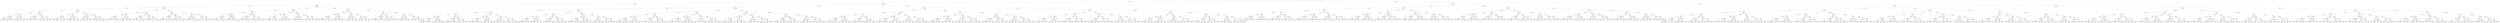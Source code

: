 digraph ExecutionTree {
	node [color=black fontname=Courier height=.5 shape=record]
	0 -> 2 [label=cond_true_1 color=blue]
	0 -> 3 [label=cond_false_1 color=red]
	2 -> 770 [label=cond_true_290 color=blue]
	2 -> 771 [label=cond_false_290 color=red]
	3 -> 4 [label=cond_true_341 color=blue]
	3 -> 5 [label=cond_false_341 color=red]
	10 -> 28 [label=cond_true_2 color=blue]
	10 -> 29 [label=cond_false_2 color=red]
	28 -> 202 [label=cond_true_335 color=blue]
	28 -> 203 [label=cond_false_335 color=red]
	29 -> 72 [label=cond_true_338 color=blue]
	29 -> 73 [label=cond_false_338 color=red]
	100 -> 148 [label=cond_true_3 color=blue]
	100 -> 149 [label=cond_false_3 color=red]
	148 -> 392 [label=cond_true_223 color=blue]
	148 -> 393 [label=cond_false_223 color=red]
	149 -> 200 [label=cond_true_234 color=blue]
	149 -> 201 [label=cond_false_234 color=red]
	1004 -> 1148 [label=cond_true_4 color=blue]
	1004 -> 1149 [label=cond_false_4 color=red]
	1005 -> 1136 [label=cond_true_5 color=blue]
	1005 -> 1137 [label=cond_false_5 color=red]
	1006 -> 1122 [label=cond_true_6 color=blue]
	1006 -> 1123 [label=cond_false_6 color=red]
	1122 -> 1216 [label=cond_true_41 color=blue]
	1122 -> 1217 [label=cond_false_41 color=red]
	1123 -> 1184 [label=cond_true_42 color=blue]
	1123 -> 1185 [label=cond_false_42 color=red]
	1007 -> 1128 [label=cond_true_7 color=blue]
	1007 -> 1129 [label=cond_false_7 color=red]
	1128 -> 1202 [label=cond_true_47 color=blue]
	1128 -> 1203 [label=cond_false_47 color=red]
	1129 -> 1194 [label=cond_true_48 color=blue]
	1129 -> 1195 [label=cond_false_48 color=red]
	101 -> 142 [label=cond_true_8 color=blue]
	101 -> 143 [label=cond_false_8 color=red]
	142 -> 214 [label=cond_true_189 color=blue]
	142 -> 215 [label=cond_false_189 color=red]
	143 -> 192 [label=cond_true_200 color=blue]
	143 -> 193 [label=cond_false_200 color=red]
	1016 -> 1198 [label=cond_true_9 color=blue]
	1016 -> 1199 [label=cond_false_9 color=red]
	1198 -> 1248 [label=cond_true_66 color=blue]
	1198 -> 1249 [label=cond_false_66 color=red]
	1199 -> 1230 [label=cond_true_67 color=blue]
	1199 -> 1231 [label=cond_false_67 color=red]
	1017 -> 1150 [label=cond_true_10 color=blue]
	1017 -> 1151 [label=cond_false_10 color=red]
	1150 -> 1190 [label=cond_true_52 color=blue]
	1150 -> 1191 [label=cond_false_52 color=red]
	1151 -> 1192 [label=cond_true_53 color=blue]
	1151 -> 1193 [label=cond_false_53 color=red]
	102 -> 182 [label=cond_true_11 color=blue]
	102 -> 183 [label=cond_false_11 color=red]
	182 -> 416 [label=cond_true_279 color=blue]
	182 -> 417 [label=cond_false_279 color=red]
	183 -> 364 [label=cond_true_280 color=blue]
	183 -> 365 [label=cond_false_280 color=red]
	1020 -> 1174 [label=cond_true_12 color=blue]
	1020 -> 1175 [label=cond_false_12 color=red]
	1174 -> 1256 [label=cond_true_58 color=blue]
	1174 -> 1257 [label=cond_false_58 color=red]
	1175 -> 1226 [label=cond_true_59 color=blue]
	1175 -> 1227 [label=cond_false_59 color=red]
	1021 -> 1104 [label=cond_true_13 color=blue]
	1021 -> 1105 [label=cond_false_13 color=red]
	1104 -> 1176 [label=cond_true_33 color=blue]
	1104 -> 1177 [label=cond_false_33 color=red]
	1105 -> 1180 [label=cond_true_34 color=blue]
	1105 -> 1181 [label=cond_false_34 color=red]
	103 -> 166 [label=cond_true_14 color=blue]
	103 -> 167 [label=cond_false_14 color=red]
	166 -> 330 [label=cond_true_263 color=blue]
	166 -> 331 [label=cond_false_263 color=red]
	167 -> 282 [label=cond_true_264 color=blue]
	167 -> 283 [label=cond_false_264 color=red]
	1032 -> 1208 [label=cond_true_15 color=blue]
	1032 -> 1209 [label=cond_false_15 color=red]
	1033 -> 1152 [label=cond_true_16 color=blue]
	1033 -> 1153 [label=cond_false_16 color=red]
	104 -> 196 [label=cond_true_17 color=blue]
	104 -> 197 [label=cond_false_17 color=red]
	1042 -> 1126 [label=cond_true_18 color=blue]
	1042 -> 1127 [label=cond_false_18 color=red]
	1126 -> 1210 [label=cond_true_45 color=blue]
	1126 -> 1211 [label=cond_false_45 color=red]
	1127 -> 1204 [label=cond_true_46 color=blue]
	1127 -> 1205 [label=cond_false_46 color=red]
	1043 -> 1124 [label=cond_true_19 color=blue]
	1043 -> 1125 [label=cond_false_19 color=red]
	1124 -> 1196 [label=cond_true_43 color=blue]
	1124 -> 1197 [label=cond_false_43 color=red]
	1125 -> 1200 [label=cond_true_44 color=blue]
	1125 -> 1201 [label=cond_false_44 color=red]
	105 -> 216 [label=cond_true_20 color=blue]
	105 -> 217 [label=cond_false_20 color=red]
	1054 -> 1178 [label=cond_true_21 color=blue]
	1054 -> 1179 [label=cond_false_21 color=red]
	1055 -> 1156 [label=cond_true_22 color=blue]
	1055 -> 1157 [label=cond_false_22 color=red]
	106 -> 316 [label=cond_true_23 color=blue]
	106 -> 317 [label=cond_false_23 color=red]
	107 -> 218 [label=cond_true_24 color=blue]
	107 -> 219 [label=cond_false_24 color=red]
	108 -> 290 [label=cond_true_25 color=blue]
	108 -> 291 [label=cond_false_25 color=red]
	109 -> 220 [label=cond_true_26 color=blue]
	109 -> 221 [label=cond_false_26 color=red]
	1098 -> 1182 [label=cond_true_27 color=blue]
	1098 -> 1183 [label=cond_false_27 color=red]
	1099 -> 1168 [label=cond_true_28 color=blue]
	1099 -> 1169 [label=cond_false_28 color=red]
	11 -> 18 [label=cond_true_29 color=blue]
	11 -> 19 [label=cond_false_29 color=red]
	18 -> 26 [label=cond_true_276 color=blue]
	18 -> 27 [label=cond_false_276 color=red]
	19 -> 34 [label=cond_true_285 color=blue]
	19 -> 35 [label=cond_false_285 color=red]
	110 -> 276 [label=cond_true_30 color=blue]
	110 -> 277 [label=cond_false_30 color=red]
	1102 -> 1188 [label=cond_true_31 color=blue]
	1102 -> 1189 [label=cond_false_31 color=red]
	1103 -> 1186 [label=cond_true_32 color=blue]
	1103 -> 1187 [label=cond_false_32 color=red]
	111 -> 288 [label=cond_true_35 color=blue]
	111 -> 289 [label=cond_false_35 color=red]
	1112 -> 1212 [label=cond_true_36 color=blue]
	1112 -> 1213 [label=cond_false_36 color=red]
	1212 -> 1270 [label=cond_true_71 color=blue]
	1212 -> 1271 [label=cond_false_71 color=red]
	1213 -> 1234 [label=cond_true_72 color=blue]
	1213 -> 1235 [label=cond_false_72 color=red]
	1113 -> 1166 [label=cond_true_37 color=blue]
	1113 -> 1167 [label=cond_false_37 color=red]
	1166 -> 1222 [label=cond_true_55 color=blue]
	1166 -> 1223 [label=cond_false_55 color=red]
	1167 -> 1218 [label=cond_true_56 color=blue]
	1167 -> 1219 [label=cond_false_56 color=red]
	112 -> 336 [label=cond_true_38 color=blue]
	112 -> 337 [label=cond_false_38 color=red]
	1120 -> 1240 [label=cond_true_39 color=blue]
	1120 -> 1241 [label=cond_false_39 color=red]
	1121 -> 1206 [label=cond_true_40 color=blue]
	1121 -> 1207 [label=cond_false_40 color=red]
	113 -> 222 [label=cond_true_49 color=blue]
	113 -> 223 [label=cond_false_49 color=red]
	114 -> 180 [label=cond_true_50 color=blue]
	114 -> 181 [label=cond_false_50 color=red]
	180 -> 462 [label=cond_true_277 color=blue]
	180 -> 463 [label=cond_false_277 color=red]
	181 -> 346 [label=cond_true_278 color=blue]
	181 -> 347 [label=cond_false_278 color=red]
	115 -> 172 [label=cond_true_51 color=blue]
	115 -> 173 [label=cond_false_51 color=red]
	172 -> 314 [label=cond_true_270 color=blue]
	172 -> 315 [label=cond_false_270 color=red]
	173 -> 302 [label=cond_true_271 color=blue]
	173 -> 303 [label=cond_false_271 color=red]
	1190 -> 1228 [label=cond_true_62 color=blue]
	1190 -> 1229 [label=cond_false_62 color=red]
	1191 -> 1220 [label=cond_true_63 color=blue]
	1191 -> 1221 [label=cond_false_63 color=red]
	1192 -> 1214 [label=cond_true_64 color=blue]
	1192 -> 1215 [label=cond_false_64 color=red]
	1193 -> 1224 [label=cond_true_65 color=blue]
	1193 -> 1225 [label=cond_false_65 color=red]
	116 -> 296 [label=cond_true_54 color=blue]
	116 -> 297 [label=cond_false_54 color=red]
	117 -> 254 [label=cond_true_57 color=blue]
	117 -> 255 [label=cond_false_57 color=red]
	118 -> 300 [label=cond_true_60 color=blue]
	118 -> 301 [label=cond_false_60 color=red]
	119 -> 210 [label=cond_true_61 color=blue]
	119 -> 211 [label=cond_false_61 color=red]
	1228 -> 1258 [label=cond_true_80 color=blue]
	1228 -> 1259 [label=cond_false_80 color=red]
	1229 -> 1246 [label=cond_true_81 color=blue]
	1229 -> 1247 [label=cond_false_81 color=red]
	1220 -> 1254 [label=cond_true_76 color=blue]
	1220 -> 1255 [label=cond_false_76 color=red]
	1221 -> 1252 [label=cond_true_77 color=blue]
	1221 -> 1253 [label=cond_false_77 color=red]
	1214 -> 1250 [label=cond_true_73 color=blue]
	1214 -> 1251 [label=cond_false_73 color=red]
	1215 -> 1232 [label=cond_true_74 color=blue]
	1215 -> 1233 [label=cond_false_74 color=red]
	1224 -> 1242 [label=cond_true_78 color=blue]
	1224 -> 1243 [label=cond_false_78 color=red]
	1225 -> 1238 [label=cond_true_79 color=blue]
	1225 -> 1239 [label=cond_false_79 color=red]
	1248 -> 1276 [label=cond_true_90 color=blue]
	1248 -> 1277 [label=cond_false_90 color=red]
	1249 -> 1260 [label=cond_true_91 color=blue]
	1249 -> 1261 [label=cond_false_91 color=red]
	1230 -> 1244 [label=cond_true_83 color=blue]
	1230 -> 1245 [label=cond_false_83 color=red]
	1231 -> 1236 [label=cond_true_84 color=blue]
	1231 -> 1237 [label=cond_false_84 color=red]
	12 -> 20 [label=cond_true_68 color=blue]
	12 -> 21 [label=cond_false_68 color=red]
	20 -> 30 [label=cond_true_291 color=blue]
	20 -> 31 [label=cond_false_291 color=red]
	21 -> 44 [label=cond_true_300 color=blue]
	21 -> 45 [label=cond_false_300 color=red]
	120 -> 232 [label=cond_true_69 color=blue]
	120 -> 233 [label=cond_false_69 color=red]
	121 -> 204 [label=cond_true_70 color=blue]
	121 -> 205 [label=cond_false_70 color=red]
	122 -> 262 [label=cond_true_75 color=blue]
	122 -> 263 [label=cond_false_75 color=red]
	262 -> 350 [label=cond_true_324 color=blue]
	262 -> 351 [label=cond_false_324 color=red]
	263 -> 386 [label=cond_true_325 color=blue]
	263 -> 387 [label=cond_false_325 color=red]
	123 -> 186 [label=cond_true_82 color=blue]
	123 -> 187 [label=cond_false_82 color=red]
	186 -> 354 [label=cond_true_283 color=blue]
	186 -> 355 [label=cond_false_283 color=red]
	187 -> 286 [label=cond_true_284 color=blue]
	187 -> 287 [label=cond_false_284 color=red]
	1244 -> 1268 [label=cond_true_88 color=blue]
	1244 -> 1269 [label=cond_false_88 color=red]
	1245 -> 1264 [label=cond_true_89 color=blue]
	1245 -> 1265 [label=cond_false_89 color=red]
	1236 -> 1266 [label=cond_true_85 color=blue]
	1236 -> 1267 [label=cond_false_85 color=red]
	1237 -> 1262 [label=cond_true_86 color=blue]
	1237 -> 1263 [label=cond_false_86 color=red]
	124 -> 230 [label=cond_true_87 color=blue]
	124 -> 231 [label=cond_false_87 color=red]
	1276 -> 1280 [label=cond_true_97 color=blue]
	1276 -> 1281 [label=cond_false_97 color=red]
	1277 -> 1278 [label=cond_true_98 color=blue]
	1277 -> 1279 [label=cond_false_98 color=red]
	1260 -> 1274 [label=cond_true_94 color=blue]
	1260 -> 1275 [label=cond_false_94 color=red]
	1261 -> 1272 [label=cond_true_95 color=blue]
	1261 -> 1273 [label=cond_false_95 color=red]
	125 -> 332 [label=cond_true_92 color=blue]
	125 -> 333 [label=cond_false_92 color=red]
	126 -> 338 [label=cond_true_93 color=blue]
	126 -> 339 [label=cond_false_93 color=red]
	127 -> 240 [label=cond_true_96 color=blue]
	127 -> 241 [label=cond_false_96 color=red]
	128 -> 260 [label=cond_true_99 color=blue]
	128 -> 261 [label=cond_false_99 color=red]
	1282 -> 1410 [label=cond_true_100 color=blue]
	1282 -> 1411 [label=cond_false_100 color=red]
	1410 -> 1474 [label=cond_true_179 color=blue]
	1410 -> 1475 [label=cond_false_179 color=red]
	1411 -> 1412 [label=cond_true_180 color=blue]
	1411 -> 1413 [label=cond_false_180 color=red]
	1283 -> 1284 [label=cond_true_101 color=blue]
	1283 -> 1285 [label=cond_false_101 color=red]
	1284 -> 1288 [label=cond_true_102 color=blue]
	1284 -> 1289 [label=cond_false_102 color=red]
	1285 -> 1286 [label=cond_true_103 color=blue]
	1285 -> 1287 [label=cond_false_103 color=red]
	1288 -> 1304 [label=cond_true_106 color=blue]
	1288 -> 1305 [label=cond_false_106 color=red]
	1289 -> 1298 [label=cond_true_107 color=blue]
	1289 -> 1299 [label=cond_false_107 color=red]
	1286 -> 1292 [label=cond_true_104 color=blue]
	1286 -> 1293 [label=cond_false_104 color=red]
	1287 -> 1290 [label=cond_true_105 color=blue]
	1287 -> 1291 [label=cond_false_105 color=red]
	1292 -> 1310 [label=cond_true_111 color=blue]
	1292 -> 1311 [label=cond_false_111 color=red]
	1293 -> 1300 [label=cond_true_112 color=blue]
	1293 -> 1301 [label=cond_false_112 color=red]
	1290 -> 1296 [label=cond_true_109 color=blue]
	1290 -> 1297 [label=cond_false_109 color=red]
	1291 -> 1294 [label=cond_true_110 color=blue]
	1291 -> 1295 [label=cond_false_110 color=red]
	1304 -> 1368 [label=cond_true_125 color=blue]
	1304 -> 1369 [label=cond_false_125 color=red]
	1305 -> 1326 [label=cond_true_126 color=blue]
	1305 -> 1327 [label=cond_false_126 color=red]
	1298 -> 1328 [label=cond_true_117 color=blue]
	1298 -> 1329 [label=cond_false_117 color=red]
	1299 -> 1314 [label=cond_true_118 color=blue]
	1299 -> 1315 [label=cond_false_118 color=red]
	129 -> 246 [label=cond_true_108 color=blue]
	129 -> 247 [label=cond_false_108 color=red]
	1296 -> 1312 [label=cond_true_115 color=blue]
	1296 -> 1313 [label=cond_false_115 color=red]
	1297 -> 1306 [label=cond_true_116 color=blue]
	1297 -> 1307 [label=cond_false_116 color=red]
	1294 -> 1308 [label=cond_true_113 color=blue]
	1294 -> 1309 [label=cond_false_113 color=red]
	1295 -> 1302 [label=cond_true_114 color=blue]
	1295 -> 1303 [label=cond_false_114 color=red]
	1310 -> 1348 [label=cond_true_132 color=blue]
	1310 -> 1349 [label=cond_false_132 color=red]
	1311 -> 1344 [label=cond_true_133 color=blue]
	1311 -> 1345 [label=cond_false_133 color=red]
	1300 -> 1330 [label=cond_true_121 color=blue]
	1300 -> 1331 [label=cond_false_121 color=red]
	1301 -> 1316 [label=cond_true_122 color=blue]
	1301 -> 1317 [label=cond_false_122 color=red]
	1308 -> 1338 [label=cond_true_129 color=blue]
	1308 -> 1339 [label=cond_false_129 color=red]
	1309 -> 1324 [label=cond_true_130 color=blue]
	1309 -> 1325 [label=cond_false_130 color=red]
	1302 -> 1320 [label=cond_true_123 color=blue]
	1302 -> 1321 [label=cond_false_123 color=red]
	1303 -> 1318 [label=cond_true_124 color=blue]
	1303 -> 1319 [label=cond_false_124 color=red]
	1312 -> 1342 [label=cond_true_134 color=blue]
	1312 -> 1343 [label=cond_false_134 color=red]
	1313 -> 1340 [label=cond_true_135 color=blue]
	1313 -> 1341 [label=cond_false_135 color=red]
	1306 -> 1332 [label=cond_true_127 color=blue]
	1306 -> 1333 [label=cond_false_127 color=red]
	1307 -> 1322 [label=cond_true_128 color=blue]
	1307 -> 1323 [label=cond_false_128 color=red]
	1328 -> 1352 [label=cond_true_143 color=blue]
	1328 -> 1353 [label=cond_false_143 color=red]
	1329 -> 1366 [label=cond_true_144 color=blue]
	1329 -> 1367 [label=cond_false_144 color=red]
	1314 -> 1358 [label=cond_true_136 color=blue]
	1314 -> 1359 [label=cond_false_136 color=red]
	1315 -> 1354 [label=cond_true_137 color=blue]
	1315 -> 1355 [label=cond_false_137 color=red]
	13 -> 22 [label=cond_true_119 color=blue]
	13 -> 23 [label=cond_false_119 color=red]
	22 -> 40 [label=cond_true_305 color=blue]
	22 -> 41 [label=cond_false_305 color=red]
	23 -> 36 [label=cond_true_306 color=blue]
	23 -> 37 [label=cond_false_306 color=red]
	130 -> 244 [label=cond_true_120 color=blue]
	130 -> 245 [label=cond_false_120 color=red]
	1330 -> 1362 [label=cond_true_146 color=blue]
	1330 -> 1363 [label=cond_false_146 color=red]
	1331 -> 1350 [label=cond_true_147 color=blue]
	1331 -> 1351 [label=cond_false_147 color=red]
	1316 -> 1336 [label=cond_true_138 color=blue]
	1316 -> 1337 [label=cond_false_138 color=red]
	1317 -> 1334 [label=cond_true_139 color=blue]
	1317 -> 1335 [label=cond_false_139 color=red]
	1368 -> 1400 [label=cond_true_167 color=blue]
	1368 -> 1401 [label=cond_false_167 color=red]
	1369 -> 1398 [label=cond_true_168 color=blue]
	1369 -> 1399 [label=cond_false_168 color=red]
	1326 -> 1346 [label=cond_true_141 color=blue]
	1326 -> 1347 [label=cond_false_141 color=red]
	1327 -> 1356 [label=cond_true_142 color=blue]
	1327 -> 1357 [label=cond_false_142 color=red]
	131 -> 226 [label=cond_true_131 color=blue]
	131 -> 227 [label=cond_false_131 color=red]
	1348 -> 1396 [label=cond_true_153 color=blue]
	1348 -> 1397 [label=cond_false_153 color=red]
	1349 -> 1370 [label=cond_true_154 color=blue]
	1349 -> 1371 [label=cond_false_154 color=red]
	1344 -> 1376 [label=cond_true_149 color=blue]
	1344 -> 1377 [label=cond_false_149 color=red]
	1345 -> 1378 [label=cond_true_150 color=blue]
	1345 -> 1379 [label=cond_false_150 color=red]
	1358 -> 1390 [label=cond_true_162 color=blue]
	1358 -> 1391 [label=cond_false_162 color=red]
	1359 -> 1374 [label=cond_true_163 color=blue]
	1359 -> 1375 [label=cond_false_163 color=red]
	1354 -> 1386 [label=cond_true_158 color=blue]
	1354 -> 1387 [label=cond_false_158 color=red]
	1355 -> 1372 [label=cond_true_159 color=blue]
	1355 -> 1373 [label=cond_false_159 color=red]
	132 -> 206 [label=cond_true_140 color=blue]
	132 -> 207 [label=cond_false_140 color=red]
	206 -> 424 [label=cond_true_296 color=blue]
	206 -> 425 [label=cond_false_296 color=red]
	207 -> 370 [label=cond_true_297 color=blue]
	207 -> 371 [label=cond_false_297 color=red]
	1346 -> 1360 [label=cond_true_151 color=blue]
	1346 -> 1361 [label=cond_false_151 color=red]
	1347 -> 1364 [label=cond_true_152 color=blue]
	1347 -> 1365 [label=cond_false_152 color=red]
	1356 -> 1388 [label=cond_true_160 color=blue]
	1356 -> 1389 [label=cond_false_160 color=red]
	1357 -> 1392 [label=cond_true_161 color=blue]
	1357 -> 1393 [label=cond_false_161 color=red]
	1352 -> 1384 [label=cond_true_156 color=blue]
	1352 -> 1385 [label=cond_false_156 color=red]
	1353 -> 1380 [label=cond_true_157 color=blue]
	1353 -> 1381 [label=cond_false_157 color=red]
	1366 -> 1394 [label=cond_true_165 color=blue]
	1366 -> 1395 [label=cond_false_165 color=red]
	1367 -> 1382 [label=cond_true_166 color=blue]
	1367 -> 1383 [label=cond_false_166 color=red]
	133 -> 198 [label=cond_true_145 color=blue]
	133 -> 199 [label=cond_false_145 color=red]
	198 -> 390 [label=cond_true_288 color=blue]
	198 -> 391 [label=cond_false_288 color=red]
	199 -> 408 [label=cond_true_289 color=blue]
	199 -> 409 [label=cond_false_289 color=red]
	134 -> 334 [label=cond_true_148 color=blue]
	134 -> 335 [label=cond_false_148 color=red]
	135 -> 266 [label=cond_true_155 color=blue]
	135 -> 267 [label=cond_false_155 color=red]
	136 -> 264 [label=cond_true_164 color=blue]
	136 -> 265 [label=cond_false_164 color=red]
	264 -> 448 [label=cond_true_326 color=blue]
	264 -> 449 [label=cond_false_326 color=red]
	265 -> 426 [label=cond_true_327 color=blue]
	265 -> 427 [label=cond_false_327 color=red]
	1400 -> 1408 [label=cond_true_176 color=blue]
	1400 -> 1409 [label=cond_false_176 color=red]
	1401 -> 1404 [label=cond_true_177 color=blue]
	1401 -> 1405 [label=cond_false_177 color=red]
	1398 -> 1406 [label=cond_true_172 color=blue]
	1398 -> 1407 [label=cond_false_172 color=red]
	1399 -> 1402 [label=cond_true_173 color=blue]
	1399 -> 1403 [label=cond_false_173 color=red]
	137 -> 178 [label=cond_true_169 color=blue]
	137 -> 179 [label=cond_false_169 color=red]
	178 -> 304 [label=cond_true_274 color=blue]
	178 -> 305 [label=cond_false_274 color=red]
	179 -> 356 [label=cond_true_275 color=blue]
	179 -> 357 [label=cond_false_275 color=red]
	138 -> 280 [label=cond_true_170 color=blue]
	138 -> 281 [label=cond_false_170 color=red]
	139 -> 270 [label=cond_true_171 color=blue]
	139 -> 271 [label=cond_false_171 color=red]
	14 -> 418 [label=cond_true_174 color=blue]
	14 -> 419 [label=cond_false_174 color=red]
	418 -> 674 [label=cond_true_399 color=blue]
	418 -> 675 [label=cond_false_399 color=red]
	419 -> 596 [label=cond_true_400 color=blue]
	419 -> 597 [label=cond_false_400 color=red]
	140 -> 342 [label=cond_true_175 color=blue]
	140 -> 343 [label=cond_false_175 color=red]
	141 -> 352 [label=cond_true_178 color=blue]
	141 -> 353 [label=cond_false_178 color=red]
	1474 -> 1506 [label=cond_true_217 color=blue]
	1474 -> 1507 [label=cond_false_217 color=red]
	1475 -> 1476 [label=cond_true_218 color=blue]
	1475 -> 1477 [label=cond_false_218 color=red]
	1412 -> 1416 [label=cond_true_181 color=blue]
	1412 -> 1417 [label=cond_false_181 color=red]
	1413 -> 1414 [label=cond_true_182 color=blue]
	1413 -> 1415 [label=cond_false_182 color=red]
	1416 -> 1420 [label=cond_true_185 color=blue]
	1416 -> 1421 [label=cond_false_185 color=red]
	1417 -> 1418 [label=cond_true_186 color=blue]
	1417 -> 1419 [label=cond_false_186 color=red]
	1414 -> 1422 [label=cond_true_183 color=blue]
	1414 -> 1423 [label=cond_false_183 color=red]
	1415 -> 1424 [label=cond_true_184 color=blue]
	1415 -> 1425 [label=cond_false_184 color=red]
	1422 -> 1436 [label=cond_true_192 color=blue]
	1422 -> 1437 [label=cond_false_192 color=red]
	1423 -> 1430 [label=cond_true_193 color=blue]
	1423 -> 1431 [label=cond_false_193 color=red]
	1424 -> 1442 [label=cond_true_194 color=blue]
	1424 -> 1443 [label=cond_false_194 color=red]
	1425 -> 1432 [label=cond_true_195 color=blue]
	1425 -> 1433 [label=cond_false_195 color=red]
	1420 -> 1444 [label=cond_true_190 color=blue]
	1420 -> 1445 [label=cond_false_190 color=red]
	1421 -> 1434 [label=cond_true_191 color=blue]
	1421 -> 1435 [label=cond_false_191 color=red]
	1418 -> 1428 [label=cond_true_187 color=blue]
	1418 -> 1429 [label=cond_false_187 color=red]
	1419 -> 1426 [label=cond_true_188 color=blue]
	1419 -> 1427 [label=cond_false_188 color=red]
	1428 -> 1446 [label=cond_true_198 color=blue]
	1428 -> 1447 [label=cond_false_198 color=red]
	1429 -> 1450 [label=cond_true_199 color=blue]
	1429 -> 1451 [label=cond_false_199 color=red]
	1426 -> 1438 [label=cond_true_196 color=blue]
	1426 -> 1439 [label=cond_false_196 color=red]
	1427 -> 1448 [label=cond_true_197 color=blue]
	1427 -> 1449 [label=cond_false_197 color=red]
	214 -> 362 [label=cond_true_303 color=blue]
	214 -> 363 [label=cond_false_303 color=red]
	215 -> 430 [label=cond_true_304 color=blue]
	215 -> 431 [label=cond_false_304 color=red]
	1444 -> 1472 [label=cond_true_212 color=blue]
	1444 -> 1473 [label=cond_false_212 color=red]
	1445 -> 1464 [label=cond_true_213 color=blue]
	1445 -> 1465 [label=cond_false_213 color=red]
	1434 -> 1454 [label=cond_true_205 color=blue]
	1434 -> 1455 [label=cond_false_205 color=red]
	1435 -> 1460 [label=cond_true_206 color=blue]
	1435 -> 1461 [label=cond_false_206 color=red]
	1436 -> 1468 [label=cond_true_207 color=blue]
	1436 -> 1469 [label=cond_false_207 color=red]
	1437 -> 1458 [label=cond_true_208 color=blue]
	1437 -> 1459 [label=cond_false_208 color=red]
	1430 -> 1452 [label=cond_true_201 color=blue]
	1430 -> 1453 [label=cond_false_201 color=red]
	1431 -> 1456 [label=cond_true_202 color=blue]
	1431 -> 1457 [label=cond_false_202 color=red]
	1442 -> 1470 [label=cond_true_210 color=blue]
	1442 -> 1471 [label=cond_false_210 color=red]
	1443 -> 1466 [label=cond_true_211 color=blue]
	1443 -> 1467 [label=cond_false_211 color=red]
	1432 -> 1462 [label=cond_true_203 color=blue]
	1432 -> 1463 [label=cond_false_203 color=red]
	1433 -> 1440 [label=cond_true_204 color=blue]
	1433 -> 1441 [label=cond_false_204 color=red]
	192 -> 396 [label=cond_true_286 color=blue]
	192 -> 397 [label=cond_false_286 color=red]
	193 -> 306 [label=cond_true_287 color=blue]
	193 -> 307 [label=cond_false_287 color=red]
	144 -> 378 [label=cond_true_209 color=blue]
	144 -> 379 [label=cond_false_209 color=red]
	145 -> 284 [label=cond_true_214 color=blue]
	145 -> 285 [label=cond_false_214 color=red]
	146 -> 434 [label=cond_true_215 color=blue]
	146 -> 435 [label=cond_false_215 color=red]
	147 -> 278 [label=cond_true_216 color=blue]
	147 -> 279 [label=cond_false_216 color=red]
	1506 -> 1522 [label=cond_true_237 color=blue]
	1506 -> 1523 [label=cond_false_237 color=red]
	1507 -> 1508 [label=cond_true_238 color=blue]
	1507 -> 1509 [label=cond_false_238 color=red]
	1476 -> 1478 [label=cond_true_219 color=blue]
	1476 -> 1479 [label=cond_false_219 color=red]
	1477 -> 1480 [label=cond_true_220 color=blue]
	1477 -> 1481 [label=cond_false_220 color=red]
	1478 -> 1484 [label=cond_true_221 color=blue]
	1478 -> 1485 [label=cond_false_221 color=red]
	1479 -> 1482 [label=cond_true_222 color=blue]
	1479 -> 1483 [label=cond_false_222 color=red]
	1480 -> 1488 [label=cond_true_224 color=blue]
	1480 -> 1489 [label=cond_false_224 color=red]
	1481 -> 1486 [label=cond_true_225 color=blue]
	1481 -> 1487 [label=cond_false_225 color=red]
	1484 -> 1500 [label=cond_true_228 color=blue]
	1484 -> 1501 [label=cond_false_228 color=red]
	1485 -> 1490 [label=cond_true_229 color=blue]
	1485 -> 1491 [label=cond_false_229 color=red]
	1482 -> 1492 [label=cond_true_226 color=blue]
	1482 -> 1493 [label=cond_false_226 color=red]
	1483 -> 1494 [label=cond_true_227 color=blue]
	1483 -> 1495 [label=cond_false_227 color=red]
	392 -> 570 [label=cond_true_384 color=blue]
	392 -> 571 [label=cond_false_384 color=red]
	393 -> 518 [label=cond_true_385 color=blue]
	393 -> 519 [label=cond_false_385 color=red]
	1488 -> 1498 [label=cond_true_232 color=blue]
	1488 -> 1499 [label=cond_false_232 color=red]
	1489 -> 1496 [label=cond_true_233 color=blue]
	1489 -> 1497 [label=cond_false_233 color=red]
	1486 -> 1504 [label=cond_true_230 color=blue]
	1486 -> 1505 [label=cond_false_230 color=red]
	1487 -> 1502 [label=cond_true_231 color=blue]
	1487 -> 1503 [label=cond_false_231 color=red]
	200 -> 436 [label=cond_true_292 color=blue]
	200 -> 437 [label=cond_false_292 color=red]
	201 -> 320 [label=cond_true_293 color=blue]
	201 -> 321 [label=cond_false_293 color=red]
	15 -> 32 [label=cond_true_235 color=blue]
	15 -> 33 [label=cond_false_235 color=red]
	32 -> 98 [label=cond_true_348 color=blue]
	32 -> 99 [label=cond_false_348 color=red]
	33 -> 68 [label=cond_true_351 color=blue]
	33 -> 69 [label=cond_false_351 color=red]
	150 -> 298 [label=cond_true_236 color=blue]
	150 -> 299 [label=cond_false_236 color=red]
	1522 -> 1530 [label=cond_true_247 color=blue]
	1522 -> 1531 [label=cond_false_247 color=red]
	1523 -> 1524 [label=cond_true_248 color=blue]
	1523 -> 1525 [label=cond_false_248 color=red]
	1508 -> 1512 [label=cond_true_239 color=blue]
	1508 -> 1513 [label=cond_false_239 color=red]
	1509 -> 1510 [label=cond_true_240 color=blue]
	1509 -> 1511 [label=cond_false_240 color=red]
	1512 -> 1520 [label=cond_true_244 color=blue]
	1512 -> 1521 [label=cond_false_244 color=red]
	1513 -> 1516 [label=cond_true_245 color=blue]
	1513 -> 1517 [label=cond_false_245 color=red]
	1510 -> 1514 [label=cond_true_242 color=blue]
	1510 -> 1515 [label=cond_false_242 color=red]
	1511 -> 1518 [label=cond_true_243 color=blue]
	1511 -> 1519 [label=cond_false_243 color=red]
	151 -> 294 [label=cond_true_241 color=blue]
	151 -> 295 [label=cond_false_241 color=red]
	152 -> 322 [label=cond_true_246 color=blue]
	152 -> 323 [label=cond_false_246 color=red]
	1530 -> 1534 [label=cond_true_252 color=blue]
	1530 -> 1535 [label=cond_false_252 color=red]
	1531 -> 1532 [label=cond_true_253 color=blue]
	1531 -> 1533 [label=cond_false_253 color=red]
	1524 -> 1528 [label=cond_true_249 color=blue]
	1524 -> 1529 [label=cond_false_249 color=red]
	1525 -> 1526 [label=cond_true_250 color=blue]
	1525 -> 1527 [label=cond_false_250 color=red]
	153 -> 308 [label=cond_true_251 color=blue]
	153 -> 309 [label=cond_false_251 color=red]
	154 -> 268 [label=cond_true_254 color=blue]
	154 -> 269 [label=cond_false_254 color=red]
	268 -> 400 [label=cond_true_328 color=blue]
	268 -> 401 [label=cond_false_328 color=red]
	269 -> 372 [label=cond_true_329 color=blue]
	269 -> 373 [label=cond_false_329 color=red]
	155 -> 236 [label=cond_true_255 color=blue]
	155 -> 237 [label=cond_false_255 color=red]
	236 -> 312 [label=cond_true_309 color=blue]
	236 -> 313 [label=cond_false_309 color=red]
	237 -> 340 [label=cond_true_310 color=blue]
	237 -> 341 [label=cond_false_310 color=red]
	156 -> 344 [label=cond_true_256 color=blue]
	156 -> 345 [label=cond_false_256 color=red]
	157 -> 318 [label=cond_true_257 color=blue]
	157 -> 319 [label=cond_false_257 color=red]
	16 -> 42 [label=cond_true_258 color=blue]
	16 -> 43 [label=cond_false_258 color=red]
	42 -> 170 [label=cond_true_401 color=blue]
	42 -> 171 [label=cond_false_401 color=red]
	43 -> 66 [label=cond_true_408 color=blue]
	43 -> 67 [label=cond_false_408 color=red]
	160 -> 412 [label=cond_true_259 color=blue]
	160 -> 413 [label=cond_false_259 color=red]
	161 -> 326 [label=cond_true_260 color=blue]
	161 -> 327 [label=cond_false_260 color=red]
	162 -> 256 [label=cond_true_261 color=blue]
	162 -> 257 [label=cond_false_261 color=red]
	256 -> 440 [label=cond_true_319 color=blue]
	256 -> 441 [label=cond_false_319 color=red]
	257 -> 374 [label=cond_true_320 color=blue]
	257 -> 375 [label=cond_false_320 color=red]
	163 -> 274 [label=cond_true_262 color=blue]
	163 -> 275 [label=cond_false_262 color=red]
	274 -> 366 [label=cond_true_333 color=blue]
	274 -> 367 [label=cond_false_333 color=red]
	275 -> 384 [label=cond_true_334 color=blue]
	275 -> 385 [label=cond_false_334 color=red]
	168 -> 310 [label=cond_true_265 color=blue]
	168 -> 311 [label=cond_false_265 color=red]
	310 -> 382 [label=cond_true_344 color=blue]
	310 -> 383 [label=cond_false_344 color=red]
	311 -> 414 [label=cond_true_345 color=blue]
	311 -> 415 [label=cond_false_345 color=red]
	169 -> 258 [label=cond_true_266 color=blue]
	169 -> 259 [label=cond_false_266 color=red]
	258 -> 402 [label=cond_true_321 color=blue]
	258 -> 403 [label=cond_false_321 color=red]
	259 -> 358 [label=cond_true_322 color=blue]
	259 -> 359 [label=cond_false_322 color=red]
	17 -> 24 [label=cond_true_267 color=blue]
	17 -> 25 [label=cond_false_267 color=red]
	24 -> 46 [label=cond_true_313 color=blue]
	24 -> 47 [label=cond_false_313 color=red]
	25 -> 38 [label=cond_true_316 color=blue]
	25 -> 39 [label=cond_false_316 color=red]
	170 -> 488 [label=cond_true_268 color=blue]
	170 -> 489 [label=cond_false_268 color=red]
	488 -> 598 [label=cond_true_428 color=blue]
	488 -> 599 [label=cond_false_428 color=red]
	489 -> 556 [label=cond_true_429 color=blue]
	489 -> 557 [label=cond_false_429 color=red]
	171 -> 272 [label=cond_true_269 color=blue]
	171 -> 273 [label=cond_false_269 color=red]
	272 -> 406 [label=cond_true_331 color=blue]
	272 -> 407 [label=cond_false_331 color=red]
	273 -> 376 [label=cond_true_332 color=blue]
	273 -> 377 [label=cond_false_332 color=red]
	176 -> 252 [label=cond_true_272 color=blue]
	176 -> 253 [label=cond_false_272 color=red]
	252 -> 438 [label=cond_true_317 color=blue]
	252 -> 439 [label=cond_false_317 color=red]
	253 -> 404 [label=cond_true_318 color=blue]
	253 -> 405 [label=cond_false_318 color=red]
	177 -> 234 [label=cond_true_273 color=blue]
	177 -> 235 [label=cond_false_273 color=red]
	234 -> 380 [label=cond_true_307 color=blue]
	234 -> 381 [label=cond_false_307 color=red]
	235 -> 398 [label=cond_true_308 color=blue]
	235 -> 399 [label=cond_false_308 color=red]
	26 -> 90 [label=cond_true_323 color=blue]
	26 -> 91 [label=cond_false_323 color=red]
	27 -> 48 [label=cond_true_330 color=blue]
	27 -> 49 [label=cond_false_330 color=red]
	184 -> 542 [label=cond_true_281 color=blue]
	184 -> 543 [label=cond_false_281 color=red]
	185 -> 328 [label=cond_true_282 color=blue]
	185 -> 329 [label=cond_false_282 color=red]
	354 -> 512 [label=cond_true_360 color=blue]
	354 -> 513 [label=cond_false_360 color=red]
	355 -> 506 [label=cond_true_361 color=blue]
	355 -> 507 [label=cond_false_361 color=red]
	286 -> 468 [label=cond_true_336 color=blue]
	286 -> 469 [label=cond_false_336 color=red]
	287 -> 432 [label=cond_true_337 color=blue]
	287 -> 433 [label=cond_false_337 color=red]
	34 -> 100 [label=cond_true_352 color=blue]
	34 -> 101 [label=cond_false_352 color=red]
	35 -> 56 [label=cond_true_357 color=blue]
	35 -> 57 [label=cond_false_357 color=red]
	770 -> 1282 [label=cond_true_554 color=blue]
	770 -> 1283 [label=cond_false_554 color=red]
	771 -> 772 [label=cond_true_555 color=blue]
	771 -> 773 [label=cond_false_555 color=red]
	30 -> 84 [label=cond_true_342 color=blue]
	30 -> 85 [label=cond_false_342 color=red]
	31 -> 52 [label=cond_true_343 color=blue]
	31 -> 53 [label=cond_false_343 color=red]
	202 -> 460 [label=cond_true_294 color=blue]
	202 -> 461 [label=cond_false_294 color=red]
	460 -> 626 [label=cond_true_416 color=blue]
	460 -> 627 [label=cond_false_416 color=red]
	461 -> 502 [label=cond_true_417 color=blue]
	461 -> 503 [label=cond_false_417 color=red]
	203 -> 368 [label=cond_true_295 color=blue]
	203 -> 369 [label=cond_false_295 color=red]
	368 -> 464 [label=cond_true_367 color=blue]
	368 -> 465 [label=cond_false_367 color=red]
	369 -> 470 [label=cond_true_368 color=blue]
	369 -> 471 [label=cond_false_368 color=red]
	208 -> 486 [label=cond_true_298 color=blue]
	208 -> 487 [label=cond_false_298 color=red]
	486 -> 612 [label=cond_true_426 color=blue]
	486 -> 613 [label=cond_false_426 color=red]
	487 -> 550 [label=cond_true_427 color=blue]
	487 -> 551 [label=cond_false_427 color=red]
	209 -> 348 [label=cond_true_299 color=blue]
	209 -> 349 [label=cond_false_299 color=red]
	348 -> 474 [label=cond_true_355 color=blue]
	348 -> 475 [label=cond_false_355 color=red]
	349 -> 410 [label=cond_true_356 color=blue]
	349 -> 411 [label=cond_false_356 color=red]
	44 -> 64 [label=cond_true_409 color=blue]
	44 -> 65 [label=cond_false_409 color=red]
	45 -> 78 [label=cond_true_414 color=blue]
	45 -> 79 [label=cond_false_414 color=red]
	212 -> 456 [label=cond_true_301 color=blue]
	212 -> 457 [label=cond_false_301 color=red]
	213 -> 360 [label=cond_true_302 color=blue]
	213 -> 361 [label=cond_false_302 color=red]
	40 -> 76 [label=cond_true_387 color=blue]
	40 -> 77 [label=cond_false_387 color=red]
	41 -> 60 [label=cond_true_394 color=blue]
	41 -> 61 [label=cond_false_394 color=red]
	36 -> 50 [label=cond_true_364 color=blue]
	36 -> 51 [label=cond_false_364 color=red]
	37 -> 58 [label=cond_true_369 color=blue]
	37 -> 59 [label=cond_false_369 color=red]
	312 -> 450 [label=cond_true_346 color=blue]
	312 -> 451 [label=cond_false_346 color=red]
	313 -> 388 [label=cond_true_347 color=blue]
	313 -> 389 [label=cond_false_347 color=red]
	340 -> 444 [label=cond_true_353 color=blue]
	340 -> 445 [label=cond_false_353 color=red]
	341 -> 394 [label=cond_true_354 color=blue]
	341 -> 395 [label=cond_false_354 color=red]
	238 -> 420 [label=cond_true_311 color=blue]
	238 -> 421 [label=cond_false_311 color=red]
	420 -> 498 [label=cond_true_402 color=blue]
	420 -> 499 [label=cond_false_402 color=red]
	421 -> 508 [label=cond_true_403 color=blue]
	421 -> 509 [label=cond_false_403 color=red]
	239 -> 292 [label=cond_true_312 color=blue]
	239 -> 293 [label=cond_false_312 color=red]
	292 -> 446 [label=cond_true_339 color=blue]
	292 -> 447 [label=cond_false_339 color=red]
	293 -> 422 [label=cond_true_340 color=blue]
	293 -> 423 [label=cond_false_340 color=red]
	46 -> 96 [label=cond_true_415 color=blue]
	46 -> 97 [label=cond_false_415 color=red]
	47 -> 62 [label=cond_true_420 color=blue]
	47 -> 63 [label=cond_false_420 color=red]
	248 -> 428 [label=cond_true_314 color=blue]
	248 -> 429 [label=cond_false_314 color=red]
	428 -> 616 [label=cond_true_406 color=blue]
	428 -> 617 [label=cond_false_406 color=red]
	429 -> 564 [label=cond_true_407 color=blue]
	429 -> 565 [label=cond_false_407 color=red]
	249 -> 324 [label=cond_true_315 color=blue]
	249 -> 325 [label=cond_false_315 color=red]
	324 -> 484 [label=cond_true_349 color=blue]
	324 -> 485 [label=cond_false_349 color=red]
	325 -> 442 [label=cond_true_350 color=blue]
	325 -> 443 [label=cond_false_350 color=red]
	38 -> 70 [label=cond_true_376 color=blue]
	38 -> 71 [label=cond_false_376 color=red]
	39 -> 54 [label=cond_true_383 color=blue]
	39 -> 55 [label=cond_false_383 color=red]
	440 -> 560 [label=cond_true_410 color=blue]
	440 -> 561 [label=cond_false_410 color=red]
	441 -> 490 [label=cond_true_411 color=blue]
	441 -> 491 [label=cond_false_411 color=red]
	374 -> 458 [label=cond_true_372 color=blue]
	374 -> 459 [label=cond_false_372 color=red]
	375 -> 466 [label=cond_true_373 color=blue]
	375 -> 467 [label=cond_false_373 color=red]
	402 -> 524 [label=cond_true_390 color=blue]
	402 -> 525 [label=cond_false_390 color=red]
	403 -> 510 [label=cond_true_391 color=blue]
	403 -> 511 [label=cond_false_391 color=red]
	358 -> 528 [label=cond_true_362 color=blue]
	358 -> 529 [label=cond_false_362 color=red]
	359 -> 522 [label=cond_true_363 color=blue]
	359 -> 523 [label=cond_false_363 color=red]
	90 -> 248 [label=cond_true_696 color=blue]
	90 -> 249 [label=cond_false_696 color=red]
	91 -> 176 [label=cond_true_707 color=blue]
	91 -> 177 [label=cond_false_707 color=red]
	350 -> 536 [label=cond_true_358 color=blue]
	350 -> 537 [label=cond_false_358 color=red]
	351 -> 538 [label=cond_true_359 color=blue]
	351 -> 539 [label=cond_false_359 color=red]
	386 -> 548 [label=cond_true_381 color=blue]
	386 -> 549 [label=cond_false_381 color=red]
	387 -> 504 [label=cond_true_382 color=blue]
	387 -> 505 [label=cond_false_382 color=red]
	400 -> 516 [label=cond_true_388 color=blue]
	400 -> 517 [label=cond_false_388 color=red]
	401 -> 472 [label=cond_true_389 color=blue]
	401 -> 473 [label=cond_false_389 color=red]
	372 -> 480 [label=cond_true_370 color=blue]
	372 -> 481 [label=cond_false_370 color=red]
	373 -> 454 [label=cond_true_371 color=blue]
	373 -> 455 [label=cond_false_371 color=red]
	48 -> 94 [label=cond_true_425 color=blue]
	48 -> 95 [label=cond_false_425 color=red]
	49 -> 82 [label=cond_true_430 color=blue]
	49 -> 83 [label=cond_false_430 color=red]
	406 -> 520 [label=cond_true_392 color=blue]
	406 -> 521 [label=cond_false_392 color=red]
	407 -> 532 [label=cond_true_393 color=blue]
	407 -> 533 [label=cond_false_393 color=red]
	376 -> 494 [label=cond_true_374 color=blue]
	376 -> 495 [label=cond_false_374 color=red]
	377 -> 500 [label=cond_true_375 color=blue]
	377 -> 501 [label=cond_false_375 color=red]
	366 -> 476 [label=cond_true_365 color=blue]
	366 -> 477 [label=cond_false_365 color=red]
	367 -> 452 [label=cond_true_366 color=blue]
	367 -> 453 [label=cond_false_366 color=red]
	384 -> 546 [label=cond_true_379 color=blue]
	384 -> 547 [label=cond_false_379 color=red]
	385 -> 482 [label=cond_true_380 color=blue]
	385 -> 483 [label=cond_false_380 color=red]
	72 -> 168 [label=cond_true_532 color=blue]
	72 -> 169 [label=cond_false_532 color=red]
	73 -> 122 [label=cond_true_535 color=blue]
	73 -> 123 [label=cond_false_535 color=red]
	446 -> 558 [label=cond_true_412 color=blue]
	446 -> 559 [label=cond_false_412 color=red]
	447 -> 530 [label=cond_true_413 color=blue]
	447 -> 531 [label=cond_false_413 color=red]
	422 -> 552 [label=cond_true_404 color=blue]
	422 -> 553 [label=cond_false_404 color=red]
	423 -> 496 [label=cond_true_405 color=blue]
	423 -> 497 [label=cond_false_405 color=red]
	4 -> 14 [label=cond_true_386 color=blue]
	4 -> 15 [label=cond_false_386 color=red]
	5 -> 6 [label=cond_true_433 color=blue]
	5 -> 7 [label=cond_false_433 color=red]
	84 -> 184 [label=cond_true_631 color=blue]
	84 -> 185 [label=cond_false_631 color=red]
	85 -> 152 [label=cond_true_642 color=blue]
	85 -> 153 [label=cond_false_642 color=red]
	52 -> 92 [label=cond_true_440 color=blue]
	52 -> 93 [label=cond_false_440 color=red]
	53 -> 80 [label=cond_true_441 color=blue]
	53 -> 81 [label=cond_false_441 color=red]
	382 -> 584 [label=cond_true_377 color=blue]
	382 -> 585 [label=cond_false_377 color=red]
	383 -> 526 [label=cond_true_378 color=blue]
	383 -> 527 [label=cond_false_378 color=red]
	414 -> 574 [label=cond_true_397 color=blue]
	414 -> 575 [label=cond_false_397 color=red]
	415 -> 492 [label=cond_true_398 color=blue]
	415 -> 493 [label=cond_false_398 color=red]
	98 -> 208 [label=cond_true_758 color=blue]
	98 -> 209 [label=cond_false_758 color=red]
	99 -> 238 [label=cond_true_761 color=blue]
	99 -> 239 [label=cond_false_761 color=red]
	68 -> 162 [label=cond_true_511 color=blue]
	68 -> 163 [label=cond_false_511 color=red]
	69 -> 154 [label=cond_true_514 color=blue]
	69 -> 155 [label=cond_false_514 color=red]
	474 -> 576 [label=cond_true_423 color=blue]
	474 -> 577 [label=cond_false_423 color=red]
	475 -> 544 [label=cond_true_424 color=blue]
	475 -> 545 [label=cond_false_424 color=red]
	410 -> 514 [label=cond_true_395 color=blue]
	410 -> 515 [label=cond_false_395 color=red]
	411 -> 478 [label=cond_true_396 color=blue]
	411 -> 479 [label=cond_false_396 color=red]
	56 -> 114 [label=cond_true_454 color=blue]
	56 -> 115 [label=cond_false_454 color=red]
	57 -> 102 [label=cond_true_459 color=blue]
	57 -> 103 [label=cond_false_459 color=red]
	50 -> 74 [label=cond_true_434 color=blue]
	50 -> 75 [label=cond_false_434 color=red]
	51 -> 86 [label=cond_true_439 color=blue]
	51 -> 87 [label=cond_false_439 color=red]
	464 -> 540 [label=cond_true_418 color=blue]
	464 -> 541 [label=cond_false_418 color=red]
	465 -> 534 [label=cond_true_419 color=blue]
	465 -> 535 [label=cond_false_419 color=red]
	470 -> 566 [label=cond_true_421 color=blue]
	470 -> 567 [label=cond_false_421 color=red]
	471 -> 554 [label=cond_true_422 color=blue]
	471 -> 555 [label=cond_false_422 color=red]
	58 -> 112 [label=cond_true_462 color=blue]
	58 -> 113 [label=cond_false_462 color=red]
	59 -> 88 [label=cond_true_463 color=blue]
	59 -> 89 [label=cond_false_463 color=red]
	70 -> 126 [label=cond_true_518 color=blue]
	70 -> 127 [label=cond_false_518 color=red]
	71 -> 134 [label=cond_true_523 color=blue]
	71 -> 135 [label=cond_false_523 color=red]
	54 -> 144 [label=cond_true_444 color=blue]
	54 -> 145 [label=cond_false_444 color=red]
	55 -> 110 [label=cond_true_447 color=blue]
	55 -> 111 [label=cond_false_447 color=red]
	76 -> 146 [label=cond_true_550 color=blue]
	76 -> 147 [label=cond_false_550 color=red]
	77 -> 128 [label=cond_true_553 color=blue]
	77 -> 129 [label=cond_false_553 color=red]
	60 -> 140 [label=cond_true_469 color=blue]
	60 -> 141 [label=cond_false_469 color=red]
	61 -> 116 [label=cond_true_470 color=blue]
	61 -> 117 [label=cond_false_470 color=red]
	674 -> 740 [label=cond_true_509 color=blue]
	674 -> 741 [label=cond_false_509 color=red]
	675 -> 700 [label=cond_true_510 color=blue]
	675 -> 701 [label=cond_false_510 color=red]
	596 -> 634 [label=cond_true_464 color=blue]
	596 -> 635 [label=cond_false_464 color=red]
	597 -> 632 [label=cond_true_465 color=blue]
	597 -> 633 [label=cond_false_465 color=red]
	498 -> 580 [label=cond_true_431 color=blue]
	498 -> 581 [label=cond_false_431 color=red]
	499 -> 578 [label=cond_true_432 color=blue]
	499 -> 579 [label=cond_false_432 color=red]
	508 -> 582 [label=cond_true_437 color=blue]
	508 -> 583 [label=cond_false_437 color=red]
	509 -> 562 [label=cond_true_438 color=blue]
	509 -> 563 [label=cond_false_438 color=red]
	66 -> 136 [label=cond_true_505 color=blue]
	66 -> 137 [label=cond_false_505 color=red]
	67 -> 132 [label=cond_true_508 color=blue]
	67 -> 133 [label=cond_false_508 color=red]
	64 -> 106 [label=cond_true_485 color=blue]
	64 -> 107 [label=cond_false_485 color=red]
	65 -> 104 [label=cond_true_494 color=blue]
	65 -> 105 [label=cond_false_494 color=red]
	78 -> 118 [label=cond_true_564 color=blue]
	78 -> 119 [label=cond_false_564 color=red]
	79 -> 150 [label=cond_true_575 color=blue]
	79 -> 151 [label=cond_false_575 color=red]
	96 -> 212 [label=cond_true_746 color=blue]
	96 -> 213 [label=cond_false_746 color=red]
	97 -> 138 [label=cond_true_753 color=blue]
	97 -> 139 [label=cond_false_753 color=red]
	626 -> 656 [label=cond_true_474 color=blue]
	626 -> 657 [label=cond_false_474 color=red]
	627 -> 636 [label=cond_true_475 color=blue]
	627 -> 637 [label=cond_false_475 color=red]
	502 -> 572 [label=cond_true_435 color=blue]
	502 -> 573 [label=cond_false_435 color=red]
	503 -> 568 [label=cond_true_436 color=blue]
	503 -> 569 [label=cond_false_436 color=red]
	540 -> 624 [label=cond_true_445 color=blue]
	540 -> 625 [label=cond_false_445 color=red]
	541 -> 594 [label=cond_true_446 color=blue]
	541 -> 595 [label=cond_false_446 color=red]
	534 -> 590 [label=cond_true_442 color=blue]
	534 -> 591 [label=cond_false_442 color=red]
	535 -> 588 [label=cond_true_443 color=blue]
	535 -> 589 [label=cond_false_443 color=red]
	62 -> 108 [label=cond_true_473 color=blue]
	62 -> 109 [label=cond_false_473 color=red]
	63 -> 124 [label=cond_true_476 color=blue]
	63 -> 125 [label=cond_false_476 color=red]
	566 -> 620 [label=cond_true_455 color=blue]
	566 -> 621 [label=cond_false_455 color=red]
	567 -> 606 [label=cond_true_456 color=blue]
	567 -> 607 [label=cond_false_456 color=red]
	554 -> 610 [label=cond_true_450 color=blue]
	554 -> 611 [label=cond_false_450 color=red]
	555 -> 608 [label=cond_true_451 color=blue]
	555 -> 609 [label=cond_false_451 color=red]
	94 -> 156 [label=cond_true_736 color=blue]
	94 -> 157 [label=cond_false_736 color=red]
	95 -> 130 [label=cond_true_741 color=blue]
	95 -> 131 [label=cond_false_741 color=red]
	612 -> 644 [label=cond_true_471 color=blue]
	612 -> 645 [label=cond_false_471 color=red]
	613 -> 628 [label=cond_true_472 color=blue]
	613 -> 629 [label=cond_false_472 color=red]
	550 -> 592 [label=cond_true_448 color=blue]
	550 -> 593 [label=cond_false_448 color=red]
	551 -> 586 [label=cond_true_449 color=blue]
	551 -> 587 [label=cond_false_449 color=red]
	598 -> 680 [label=cond_true_466 color=blue]
	598 -> 681 [label=cond_false_466 color=red]
	599 -> 630 [label=cond_true_467 color=blue]
	599 -> 631 [label=cond_false_467 color=red]
	556 -> 614 [label=cond_true_452 color=blue]
	556 -> 615 [label=cond_false_452 color=red]
	557 -> 604 [label=cond_true_453 color=blue]
	557 -> 605 [label=cond_false_453 color=red]
	82 -> 160 [label=cond_true_609 color=blue]
	82 -> 161 [label=cond_false_609 color=red]
	83 -> 120 [label=cond_true_620 color=blue]
	83 -> 121 [label=cond_false_620 color=red]
	6 -> 10 [label=cond_true_468 color=blue]
	6 -> 11 [label=cond_false_468 color=red]
	7 -> 8 [label=cond_true_517 color=blue]
	7 -> 9 [label=cond_false_517 color=red]
	74 -> 228 [label=cond_true_536 color=blue]
	74 -> 229 [label=cond_false_536 color=red]
	75 -> 174 [label=cond_true_545 color=blue]
	75 -> 175 [label=cond_false_545 color=red]
	572 -> 622 [label=cond_true_460 color=blue]
	572 -> 623 [label=cond_false_460 color=red]
	573 -> 618 [label=cond_true_461 color=blue]
	573 -> 619 [label=cond_false_461 color=red]
	568 -> 602 [label=cond_true_457 color=blue]
	568 -> 603 [label=cond_false_457 color=red]
	569 -> 600 [label=cond_true_458 color=blue]
	569 -> 601 [label=cond_false_458 color=red]
	86 -> 188 [label=cond_true_653 color=blue]
	86 -> 189 [label=cond_false_653 color=red]
	87 -> 164 [label=cond_true_664 color=blue]
	87 -> 165 [label=cond_false_664 color=red]
	92 -> 250 [label=cond_true_716 color=blue]
	92 -> 251 [label=cond_false_716 color=red]
	93 -> 194 [label=cond_true_727 color=blue]
	93 -> 195 [label=cond_false_727 color=red]
	80 -> 224 [label=cond_true_587 color=blue]
	80 -> 225 [label=cond_false_587 color=red]
	81 -> 158 [label=cond_true_598 color=blue]
	81 -> 159 [label=cond_false_598 color=red]
	88 -> 242 [label=cond_true_675 color=blue]
	88 -> 243 [label=cond_false_675 color=red]
	89 -> 190 [label=cond_true_686 color=blue]
	89 -> 191 [label=cond_false_686 color=red]
	634 -> 654 [label=cond_true_479 color=blue]
	634 -> 655 [label=cond_false_479 color=red]
	635 -> 642 [label=cond_true_480 color=blue]
	635 -> 643 [label=cond_false_480 color=red]
	632 -> 640 [label=cond_true_477 color=blue]
	632 -> 641 [label=cond_false_477 color=red]
	633 -> 638 [label=cond_true_478 color=blue]
	633 -> 639 [label=cond_false_478 color=red]
	656 -> 738 [label=cond_true_501 color=blue]
	656 -> 739 [label=cond_false_501 color=red]
	657 -> 702 [label=cond_true_502 color=blue]
	657 -> 703 [label=cond_false_502 color=red]
	636 -> 662 [label=cond_true_481 color=blue]
	636 -> 663 [label=cond_false_481 color=red]
	637 -> 666 [label=cond_true_482 color=blue]
	637 -> 667 [label=cond_false_482 color=red]
	640 -> 660 [label=cond_true_486 color=blue]
	640 -> 661 [label=cond_false_486 color=red]
	641 -> 650 [label=cond_true_487 color=blue]
	641 -> 651 [label=cond_false_487 color=red]
	638 -> 648 [label=cond_true_483 color=blue]
	638 -> 649 [label=cond_false_483 color=red]
	639 -> 646 [label=cond_true_484 color=blue]
	639 -> 647 [label=cond_false_484 color=red]
	654 -> 698 [label=cond_true_499 color=blue]
	654 -> 699 [label=cond_false_499 color=red]
	655 -> 684 [label=cond_true_500 color=blue]
	655 -> 685 [label=cond_false_500 color=red]
	642 -> 658 [label=cond_true_488 color=blue]
	642 -> 659 [label=cond_false_488 color=red]
	643 -> 652 [label=cond_true_489 color=blue]
	643 -> 653 [label=cond_false_489 color=red]
	648 -> 682 [label=cond_true_492 color=blue]
	648 -> 683 [label=cond_false_492 color=red]
	649 -> 664 [label=cond_true_493 color=blue]
	649 -> 665 [label=cond_false_493 color=red]
	646 -> 672 [label=cond_true_490 color=blue]
	646 -> 673 [label=cond_false_490 color=red]
	647 -> 668 [label=cond_true_491 color=blue]
	647 -> 669 [label=cond_false_491 color=red]
	660 -> 692 [label=cond_true_506 color=blue]
	660 -> 693 [label=cond_false_506 color=red]
	661 -> 688 [label=cond_true_507 color=blue]
	661 -> 689 [label=cond_false_507 color=red]
	650 -> 670 [label=cond_true_495 color=blue]
	650 -> 671 [label=cond_false_495 color=red]
	651 -> 678 [label=cond_true_496 color=blue]
	651 -> 679 [label=cond_false_496 color=red]
	658 -> 696 [label=cond_true_503 color=blue]
	658 -> 697 [label=cond_false_503 color=red]
	659 -> 676 [label=cond_true_504 color=blue]
	659 -> 677 [label=cond_false_504 color=red]
	652 -> 690 [label=cond_true_497 color=blue]
	652 -> 691 [label=cond_false_497 color=red]
	653 -> 686 [label=cond_true_498 color=blue]
	653 -> 687 [label=cond_false_498 color=red]
	698 -> 712 [label=cond_true_515 color=blue]
	698 -> 713 [label=cond_false_515 color=red]
	699 -> 706 [label=cond_true_516 color=blue]
	699 -> 707 [label=cond_false_516 color=red]
	684 -> 704 [label=cond_true_512 color=blue]
	684 -> 705 [label=cond_false_512 color=red]
	685 -> 694 [label=cond_true_513 color=blue]
	685 -> 695 [label=cond_false_513 color=red]
	740 -> 756 [label=cond_true_537 color=blue]
	740 -> 757 [label=cond_false_537 color=red]
	741 -> 742 [label=cond_true_538 color=blue]
	741 -> 743 [label=cond_false_538 color=red]
	700 -> 710 [label=cond_true_519 color=blue]
	700 -> 711 [label=cond_false_519 color=red]
	701 -> 708 [label=cond_true_520 color=blue]
	701 -> 709 [label=cond_false_520 color=red]
	8 -> 16 [label=cond_true_586 color=blue]
	8 -> 17 [label=cond_false_586 color=red]
	9 -> 12 [label=cond_true_695 color=blue]
	9 -> 13 [label=cond_false_695 color=red]
	710 -> 716 [label=cond_true_524 color=blue]
	710 -> 717 [label=cond_false_524 color=red]
	711 -> 718 [label=cond_true_525 color=blue]
	711 -> 719 [label=cond_false_525 color=red]
	708 -> 720 [label=cond_true_521 color=blue]
	708 -> 721 [label=cond_false_521 color=red]
	709 -> 714 [label=cond_true_522 color=blue]
	709 -> 715 [label=cond_false_522 color=red]
	720 -> 734 [label=cond_true_533 color=blue]
	720 -> 735 [label=cond_false_533 color=red]
	721 -> 728 [label=cond_true_534 color=blue]
	721 -> 729 [label=cond_false_534 color=red]
	714 -> 726 [label=cond_true_526 color=blue]
	714 -> 727 [label=cond_false_526 color=red]
	715 -> 722 [label=cond_true_527 color=blue]
	715 -> 723 [label=cond_false_527 color=red]
	716 -> 736 [label=cond_true_528 color=blue]
	716 -> 737 [label=cond_false_528 color=red]
	717 -> 724 [label=cond_true_529 color=blue]
	717 -> 725 [label=cond_false_529 color=red]
	718 -> 730 [label=cond_true_530 color=blue]
	718 -> 731 [label=cond_false_530 color=red]
	719 -> 732 [label=cond_true_531 color=blue]
	719 -> 733 [label=cond_false_531 color=red]
	756 -> 764 [label=cond_true_546 color=blue]
	756 -> 765 [label=cond_false_546 color=red]
	757 -> 758 [label=cond_true_547 color=blue]
	757 -> 759 [label=cond_false_547 color=red]
	742 -> 746 [label=cond_true_539 color=blue]
	742 -> 747 [label=cond_false_539 color=red]
	743 -> 744 [label=cond_true_540 color=blue]
	743 -> 745 [label=cond_false_540 color=red]
	746 -> 754 [label=cond_true_543 color=blue]
	746 -> 755 [label=cond_false_543 color=red]
	747 -> 752 [label=cond_true_544 color=blue]
	747 -> 753 [label=cond_false_544 color=red]
	744 -> 750 [label=cond_true_541 color=blue]
	744 -> 751 [label=cond_false_541 color=red]
	745 -> 748 [label=cond_true_542 color=blue]
	745 -> 749 [label=cond_false_542 color=red]
	764 -> 768 [label=cond_true_551 color=blue]
	764 -> 769 [label=cond_false_551 color=red]
	765 -> 766 [label=cond_true_552 color=blue]
	765 -> 767 [label=cond_false_552 color=red]
	758 -> 760 [label=cond_true_548 color=blue]
	758 -> 761 [label=cond_false_548 color=red]
	759 -> 762 [label=cond_true_549 color=blue]
	759 -> 763 [label=cond_false_549 color=red]
	772 -> 776 [label=cond_true_556 color=blue]
	772 -> 777 [label=cond_false_556 color=red]
	773 -> 774 [label=cond_true_557 color=blue]
	773 -> 775 [label=cond_false_557 color=red]
	776 -> 810 [label=cond_true_560 color=blue]
	776 -> 811 [label=cond_false_560 color=red]
	777 -> 782 [label=cond_true_561 color=blue]
	777 -> 783 [label=cond_false_561 color=red]
	774 -> 780 [label=cond_true_558 color=blue]
	774 -> 781 [label=cond_false_558 color=red]
	775 -> 778 [label=cond_true_559 color=blue]
	775 -> 779 [label=cond_false_559 color=red]
	780 -> 790 [label=cond_true_565 color=blue]
	780 -> 791 [label=cond_false_565 color=red]
	781 -> 788 [label=cond_true_566 color=blue]
	781 -> 789 [label=cond_false_566 color=red]
	778 -> 784 [label=cond_true_562 color=blue]
	778 -> 785 [label=cond_false_562 color=red]
	779 -> 786 [label=cond_true_563 color=blue]
	779 -> 787 [label=cond_false_563 color=red]
	810 -> 1016 [label=cond_true_599 color=blue]
	810 -> 1017 [label=cond_false_599 color=red]
	811 -> 846 [label=cond_true_600 color=blue]
	811 -> 847 [label=cond_false_600 color=red]
	782 -> 794 [label=cond_true_567 color=blue]
	782 -> 795 [label=cond_false_567 color=red]
	783 -> 796 [label=cond_true_568 color=blue]
	783 -> 797 [label=cond_false_568 color=red]
	784 -> 802 [label=cond_true_569 color=blue]
	784 -> 803 [label=cond_false_569 color=red]
	785 -> 792 [label=cond_true_570 color=blue]
	785 -> 793 [label=cond_false_570 color=red]
	786 -> 798 [label=cond_true_571 color=blue]
	786 -> 799 [label=cond_false_571 color=red]
	787 -> 800 [label=cond_true_572 color=blue]
	787 -> 801 [label=cond_false_572 color=red]
	790 -> 916 [label=cond_true_576 color=blue]
	790 -> 917 [label=cond_false_576 color=red]
	791 -> 814 [label=cond_true_577 color=blue]
	791 -> 815 [label=cond_false_577 color=red]
	788 -> 808 [label=cond_true_573 color=blue]
	788 -> 809 [label=cond_false_573 color=red]
	789 -> 804 [label=cond_true_574 color=blue]
	789 -> 805 [label=cond_false_574 color=red]
	794 -> 838 [label=cond_true_580 color=blue]
	794 -> 839 [label=cond_false_580 color=red]
	795 -> 818 [label=cond_true_581 color=blue]
	795 -> 819 [label=cond_false_581 color=red]
	796 -> 830 [label=cond_true_582 color=blue]
	796 -> 831 [label=cond_false_582 color=red]
	797 -> 812 [label=cond_true_583 color=blue]
	797 -> 813 [label=cond_false_583 color=red]
	802 -> 844 [label=cond_true_590 color=blue]
	802 -> 845 [label=cond_false_590 color=red]
	803 -> 820 [label=cond_true_591 color=blue]
	803 -> 821 [label=cond_false_591 color=red]
	792 -> 822 [label=cond_true_578 color=blue]
	792 -> 823 [label=cond_false_578 color=red]
	793 -> 806 [label=cond_true_579 color=blue]
	793 -> 807 [label=cond_false_579 color=red]
	798 -> 824 [label=cond_true_584 color=blue]
	798 -> 825 [label=cond_false_584 color=red]
	799 -> 826 [label=cond_true_585 color=blue]
	799 -> 827 [label=cond_false_585 color=red]
	800 -> 840 [label=cond_true_588 color=blue]
	800 -> 841 [label=cond_false_588 color=red]
	801 -> 816 [label=cond_true_589 color=blue]
	801 -> 817 [label=cond_false_589 color=red]
	808 -> 858 [label=cond_true_596 color=blue]
	808 -> 859 [label=cond_false_596 color=red]
	809 -> 848 [label=cond_true_597 color=blue]
	809 -> 849 [label=cond_false_597 color=red]
	804 -> 866 [label=cond_true_592 color=blue]
	804 -> 867 [label=cond_false_592 color=red]
	805 -> 828 [label=cond_true_593 color=blue]
	805 -> 829 [label=cond_false_593 color=red]
	916 -> 1112 [label=cond_true_714 color=blue]
	916 -> 1113 [label=cond_false_714 color=red]
	917 -> 1006 [label=cond_true_715 color=blue]
	917 -> 1007 [label=cond_false_715 color=red]
	814 -> 870 [label=cond_true_603 color=blue]
	814 -> 871 [label=cond_false_603 color=red]
	815 -> 860 [label=cond_true_604 color=blue]
	815 -> 861 [label=cond_false_604 color=red]
	822 -> 922 [label=cond_true_612 color=blue]
	822 -> 923 [label=cond_false_612 color=red]
	823 -> 864 [label=cond_true_613 color=blue]
	823 -> 865 [label=cond_false_613 color=red]
	806 -> 836 [label=cond_true_594 color=blue]
	806 -> 837 [label=cond_false_594 color=red]
	807 -> 854 [label=cond_true_595 color=blue]
	807 -> 855 [label=cond_false_595 color=red]
	838 -> 948 [label=cond_true_629 color=blue]
	838 -> 949 [label=cond_false_629 color=red]
	839 -> 896 [label=cond_true_630 color=blue]
	839 -> 897 [label=cond_false_630 color=red]
	818 -> 868 [label=cond_true_607 color=blue]
	818 -> 869 [label=cond_false_607 color=red]
	819 -> 856 [label=cond_true_608 color=blue]
	819 -> 857 [label=cond_false_608 color=red]
	830 -> 954 [label=cond_true_621 color=blue]
	830 -> 955 [label=cond_false_621 color=red]
	831 -> 894 [label=cond_true_622 color=blue]
	831 -> 895 [label=cond_false_622 color=red]
	812 -> 852 [label=cond_true_601 color=blue]
	812 -> 853 [label=cond_false_601 color=red]
	813 -> 832 [label=cond_true_602 color=blue]
	813 -> 833 [label=cond_false_602 color=red]
	824 -> 940 [label=cond_true_614 color=blue]
	824 -> 941 [label=cond_false_614 color=red]
	825 -> 886 [label=cond_true_615 color=blue]
	825 -> 887 [label=cond_false_615 color=red]
	826 -> 876 [label=cond_true_616 color=blue]
	826 -> 877 [label=cond_false_616 color=red]
	827 -> 862 [label=cond_true_617 color=blue]
	827 -> 863 [label=cond_false_617 color=red]
	840 -> 934 [label=cond_true_632 color=blue]
	840 -> 935 [label=cond_false_632 color=red]
	841 -> 906 [label=cond_true_633 color=blue]
	841 -> 907 [label=cond_false_633 color=red]
	816 -> 872 [label=cond_true_605 color=blue]
	816 -> 873 [label=cond_false_605 color=red]
	817 -> 842 [label=cond_true_606 color=blue]
	817 -> 843 [label=cond_false_606 color=red]
	844 -> 968 [label=cond_true_636 color=blue]
	844 -> 969 [label=cond_false_636 color=red]
	845 -> 912 [label=cond_true_637 color=blue]
	845 -> 913 [label=cond_false_637 color=red]
	820 -> 834 [label=cond_true_610 color=blue]
	820 -> 835 [label=cond_false_610 color=red]
	821 -> 850 [label=cond_true_611 color=blue]
	821 -> 851 [label=cond_false_611 color=red]
	866 -> 938 [label=cond_true_660 color=blue]
	866 -> 939 [label=cond_false_660 color=red]
	867 -> 880 [label=cond_true_661 color=blue]
	867 -> 881 [label=cond_false_661 color=red]
	828 -> 882 [label=cond_true_618 color=blue]
	828 -> 883 [label=cond_false_618 color=red]
	829 -> 878 [label=cond_true_619 color=blue]
	829 -> 879 [label=cond_false_619 color=red]
	836 -> 946 [label=cond_true_627 color=blue]
	836 -> 947 [label=cond_false_627 color=red]
	837 -> 966 [label=cond_true_628 color=blue]
	837 -> 967 [label=cond_false_628 color=red]
	854 -> 984 [label=cond_true_647 color=blue]
	854 -> 985 [label=cond_false_647 color=red]
	855 -> 964 [label=cond_true_648 color=blue]
	855 -> 965 [label=cond_false_648 color=red]
	858 -> 890 [label=cond_true_651 color=blue]
	858 -> 891 [label=cond_false_651 color=red]
	859 -> 928 [label=cond_true_652 color=blue]
	859 -> 929 [label=cond_false_652 color=red]
	848 -> 920 [label=cond_true_640 color=blue]
	848 -> 921 [label=cond_false_640 color=red]
	849 -> 910 [label=cond_true_641 color=blue]
	849 -> 911 [label=cond_false_641 color=red]
	846 -> 930 [label=cond_true_638 color=blue]
	846 -> 931 [label=cond_false_638 color=red]
	847 -> 884 [label=cond_true_639 color=blue]
	847 -> 885 [label=cond_false_639 color=red]
	852 -> 904 [label=cond_true_645 color=blue]
	852 -> 905 [label=cond_false_645 color=red]
	853 -> 914 [label=cond_true_646 color=blue]
	853 -> 915 [label=cond_false_646 color=red]
	832 -> 898 [label=cond_true_623 color=blue]
	832 -> 899 [label=cond_false_623 color=red]
	833 -> 874 [label=cond_true_624 color=blue]
	833 -> 875 [label=cond_false_624 color=red]
	870 -> 908 [label=cond_true_665 color=blue]
	870 -> 909 [label=cond_false_665 color=red]
	871 -> 924 [label=cond_true_666 color=blue]
	871 -> 925 [label=cond_false_666 color=red]
	860 -> 962 [label=cond_true_654 color=blue]
	860 -> 963 [label=cond_false_654 color=red]
	861 -> 900 [label=cond_true_655 color=blue]
	861 -> 901 [label=cond_false_655 color=red]
	872 -> 1024 [label=cond_true_667 color=blue]
	872 -> 1025 [label=cond_false_667 color=red]
	873 -> 980 [label=cond_true_668 color=blue]
	873 -> 981 [label=cond_false_668 color=red]
	842 -> 918 [label=cond_true_634 color=blue]
	842 -> 919 [label=cond_false_634 color=red]
	843 -> 892 [label=cond_true_635 color=blue]
	843 -> 893 [label=cond_false_635 color=red]
	868 -> 926 [label=cond_true_662 color=blue]
	868 -> 927 [label=cond_false_662 color=red]
	869 -> 902 [label=cond_true_663 color=blue]
	869 -> 903 [label=cond_false_663 color=red]
	856 -> 932 [label=cond_true_649 color=blue]
	856 -> 933 [label=cond_false_649 color=red]
	857 -> 888 [label=cond_true_650 color=blue]
	857 -> 889 [label=cond_false_650 color=red]
	834 -> 944 [label=cond_true_625 color=blue]
	834 -> 945 [label=cond_false_625 color=red]
	835 -> 942 [label=cond_true_626 color=blue]
	835 -> 943 [label=cond_false_626 color=red]
	850 -> 936 [label=cond_true_643 color=blue]
	850 -> 937 [label=cond_false_643 color=red]
	851 -> 952 [label=cond_true_644 color=blue]
	851 -> 953 [label=cond_false_644 color=red]
	922 -> 1138 [label=cond_true_719 color=blue]
	922 -> 1139 [label=cond_false_719 color=red]
	923 -> 1056 [label=cond_true_720 color=blue]
	923 -> 1057 [label=cond_false_720 color=red]
	864 -> 970 [label=cond_true_658 color=blue]
	864 -> 971 [label=cond_false_658 color=red]
	865 -> 956 [label=cond_true_659 color=blue]
	865 -> 957 [label=cond_false_659 color=red]
	940 -> 1164 [label=cond_true_737 color=blue]
	940 -> 1165 [label=cond_false_737 color=red]
	941 -> 1072 [label=cond_true_738 color=blue]
	941 -> 1073 [label=cond_false_738 color=red]
	886 -> 1008 [label=cond_true_682 color=blue]
	886 -> 1009 [label=cond_false_682 color=red]
	887 -> 1062 [label=cond_true_683 color=blue]
	887 -> 1063 [label=cond_false_683 color=red]
	876 -> 1076 [label=cond_true_671 color=blue]
	876 -> 1077 [label=cond_false_671 color=red]
	877 -> 974 [label=cond_true_672 color=blue]
	877 -> 975 [label=cond_false_672 color=red]
	862 -> 950 [label=cond_true_656 color=blue]
	862 -> 951 [label=cond_false_656 color=red]
	863 -> 988 [label=cond_true_657 color=blue]
	863 -> 989 [label=cond_false_657 color=red]
	882 -> 1088 [label=cond_true_678 color=blue]
	882 -> 1089 [label=cond_false_678 color=red]
	883 -> 1002 [label=cond_true_679 color=blue]
	883 -> 1003 [label=cond_false_679 color=red]
	878 -> 982 [label=cond_true_673 color=blue]
	878 -> 983 [label=cond_false_673 color=red]
	879 -> 1046 [label=cond_true_674 color=blue]
	879 -> 1047 [label=cond_false_674 color=red]
	954 -> 1054 [label=cond_true_742 color=blue]
	954 -> 1055 [label=cond_false_742 color=red]
	955 -> 990 [label=cond_true_743 color=blue]
	955 -> 991 [label=cond_false_743 color=red]
	894 -> 986 [label=cond_true_689 color=blue]
	894 -> 987 [label=cond_false_689 color=red]
	895 -> 958 [label=cond_true_690 color=blue]
	895 -> 959 [label=cond_false_690 color=red]
	898 -> 1040 [label=cond_true_693 color=blue]
	898 -> 1041 [label=cond_false_693 color=red]
	899 -> 1026 [label=cond_true_694 color=blue]
	899 -> 1027 [label=cond_false_694 color=red]
	874 -> 1052 [label=cond_true_669 color=blue]
	874 -> 1053 [label=cond_false_669 color=red]
	875 -> 976 [label=cond_true_670 color=blue]
	875 -> 977 [label=cond_false_670 color=red]
	948 -> 1120 [label=cond_true_739 color=blue]
	948 -> 1121 [label=cond_false_739 color=red]
	949 -> 992 [label=cond_true_740 color=blue]
	949 -> 993 [label=cond_false_740 color=red]
	896 -> 972 [label=cond_true_691 color=blue]
	896 -> 973 [label=cond_false_691 color=red]
	897 -> 978 [label=cond_true_692 color=blue]
	897 -> 979 [label=cond_false_692 color=red]
	934 -> 1154 [label=cond_true_732 color=blue]
	934 -> 1155 [label=cond_false_732 color=red]
	935 -> 1064 [label=cond_true_733 color=blue]
	935 -> 1065 [label=cond_false_733 color=red]
	906 -> 1084 [label=cond_true_703 color=blue]
	906 -> 1085 [label=cond_false_703 color=red]
	907 -> 1060 [label=cond_true_704 color=blue]
	907 -> 1061 [label=cond_false_704 color=red]
	968 -> 1172 [label=cond_true_751 color=blue]
	968 -> 1173 [label=cond_false_751 color=red]
	969 -> 1110 [label=cond_true_752 color=blue]
	969 -> 1111 [label=cond_false_752 color=red]
	912 -> 1066 [label=cond_true_710 color=blue]
	912 -> 1067 [label=cond_false_710 color=red]
	913 -> 1036 [label=cond_true_711 color=blue]
	913 -> 1037 [label=cond_false_711 color=red]
	930 -> 1020 [label=cond_true_728 color=blue]
	930 -> 1021 [label=cond_false_728 color=red]
	931 -> 1042 [label=cond_true_729 color=blue]
	931 -> 1043 [label=cond_false_729 color=red]
	884 -> 994 [label=cond_true_680 color=blue]
	884 -> 995 [label=cond_false_680 color=red]
	885 -> 960 [label=cond_true_681 color=blue]
	885 -> 961 [label=cond_false_681 color=red]
	920 -> 1140 [label=cond_true_717 color=blue]
	920 -> 1141 [label=cond_false_717 color=red]
	921 -> 1022 [label=cond_true_718 color=blue]
	921 -> 1023 [label=cond_false_718 color=red]
	910 -> 996 [label=cond_true_708 color=blue]
	910 -> 997 [label=cond_false_708 color=red]
	911 -> 1092 [label=cond_true_709 color=blue]
	911 -> 1093 [label=cond_false_709 color=red]
	904 -> 1096 [label=cond_true_701 color=blue]
	904 -> 1097 [label=cond_false_701 color=red]
	905 -> 1000 [label=cond_true_702 color=blue]
	905 -> 1001 [label=cond_false_702 color=red]
	914 -> 1028 [label=cond_true_712 color=blue]
	914 -> 1029 [label=cond_false_712 color=red]
	915 -> 1018 [label=cond_true_713 color=blue]
	915 -> 1019 [label=cond_false_713 color=red]
	932 -> 1134 [label=cond_true_730 color=blue]
	932 -> 1135 [label=cond_false_730 color=red]
	933 -> 1012 [label=cond_true_731 color=blue]
	933 -> 1013 [label=cond_false_731 color=red]
	888 -> 1050 [label=cond_true_684 color=blue]
	888 -> 1051 [label=cond_false_684 color=red]
	889 -> 998 [label=cond_true_685 color=blue]
	889 -> 999 [label=cond_false_685 color=red]
	890 -> 1108 [label=cond_true_687 color=blue]
	890 -> 1109 [label=cond_false_687 color=red]
	891 -> 1010 [label=cond_true_688 color=blue]
	891 -> 1011 [label=cond_false_688 color=red]
	928 -> 1094 [label=cond_true_725 color=blue]
	928 -> 1095 [label=cond_false_725 color=red]
	929 -> 1058 [label=cond_true_726 color=blue]
	929 -> 1059 [label=cond_false_726 color=red]
	962 -> 1146 [label=cond_true_749 color=blue]
	962 -> 1147 [label=cond_false_749 color=red]
	963 -> 1068 [label=cond_true_750 color=blue]
	963 -> 1069 [label=cond_false_750 color=red]
	900 -> 1090 [label=cond_true_697 color=blue]
	900 -> 1091 [label=cond_false_697 color=red]
	901 -> 1070 [label=cond_true_698 color=blue]
	901 -> 1071 [label=cond_false_698 color=red]
	938 -> 1158 [label=cond_true_734 color=blue]
	938 -> 1159 [label=cond_false_734 color=red]
	939 -> 1082 [label=cond_true_735 color=blue]
	939 -> 1083 [label=cond_false_735 color=red]
	880 -> 1034 [label=cond_true_676 color=blue]
	880 -> 1035 [label=cond_false_676 color=red]
	881 -> 1030 [label=cond_true_677 color=blue]
	881 -> 1031 [label=cond_false_677 color=red]
	926 -> 1132 [label=cond_true_723 color=blue]
	926 -> 1133 [label=cond_false_723 color=red]
	927 -> 1074 [label=cond_true_724 color=blue]
	927 -> 1075 [label=cond_false_724 color=red]
	902 -> 1038 [label=cond_true_699 color=blue]
	902 -> 1039 [label=cond_false_699 color=red]
	903 -> 1100 [label=cond_true_700 color=blue]
	903 -> 1101 [label=cond_false_700 color=red]
	908 -> 1144 [label=cond_true_705 color=blue]
	908 -> 1145 [label=cond_false_705 color=red]
	909 -> 1014 [label=cond_true_706 color=blue]
	909 -> 1015 [label=cond_false_706 color=red]
	924 -> 1044 [label=cond_true_721 color=blue]
	924 -> 1045 [label=cond_false_721 color=red]
	925 -> 1048 [label=cond_true_722 color=blue]
	925 -> 1049 [label=cond_false_722 color=red]
	994 -> 1098 [label=cond_true_766 color=blue]
	994 -> 1099 [label=cond_false_766 color=red]
	995 -> 1102 [label=cond_true_767 color=blue]
	995 -> 1103 [label=cond_false_767 color=red]
	960 -> 1032 [label=cond_true_747 color=blue]
	960 -> 1033 [label=cond_false_747 color=red]
	961 -> 1004 [label=cond_true_748 color=blue]
	961 -> 1005 [label=cond_false_748 color=red]
	986 -> 1160 [label=cond_true_759 color=blue]
	986 -> 1161 [label=cond_false_759 color=red]
	987 -> 1116 [label=cond_true_760 color=blue]
	987 -> 1117 [label=cond_false_760 color=red]
	958 -> 1086 [label=cond_true_744 color=blue]
	958 -> 1087 [label=cond_false_744 color=red]
	959 -> 1080 [label=cond_true_745 color=blue]
	959 -> 1081 [label=cond_false_745 color=red]
	972 -> 1142 [label=cond_true_754 color=blue]
	972 -> 1143 [label=cond_false_754 color=red]
	973 -> 1114 [label=cond_true_755 color=blue]
	973 -> 1115 [label=cond_false_755 color=red]
	978 -> 1078 [label=cond_true_756 color=blue]
	978 -> 1079 [label=cond_false_756 color=red]
	979 -> 1118 [label=cond_true_757 color=blue]
	979 -> 1119 [label=cond_false_757 color=red]
	992 -> 1106 [label=cond_true_764 color=blue]
	992 -> 1107 [label=cond_false_764 color=red]
	993 -> 1170 [label=cond_true_765 color=blue]
	993 -> 1171 [label=cond_false_765 color=red]
	990 -> 1162 [label=cond_true_762 color=blue]
	990 -> 1163 [label=cond_false_762 color=red]
	991 -> 1130 [label=cond_true_763 color=blue]
	991 -> 1131 [label=cond_false_763 color=red]
}
